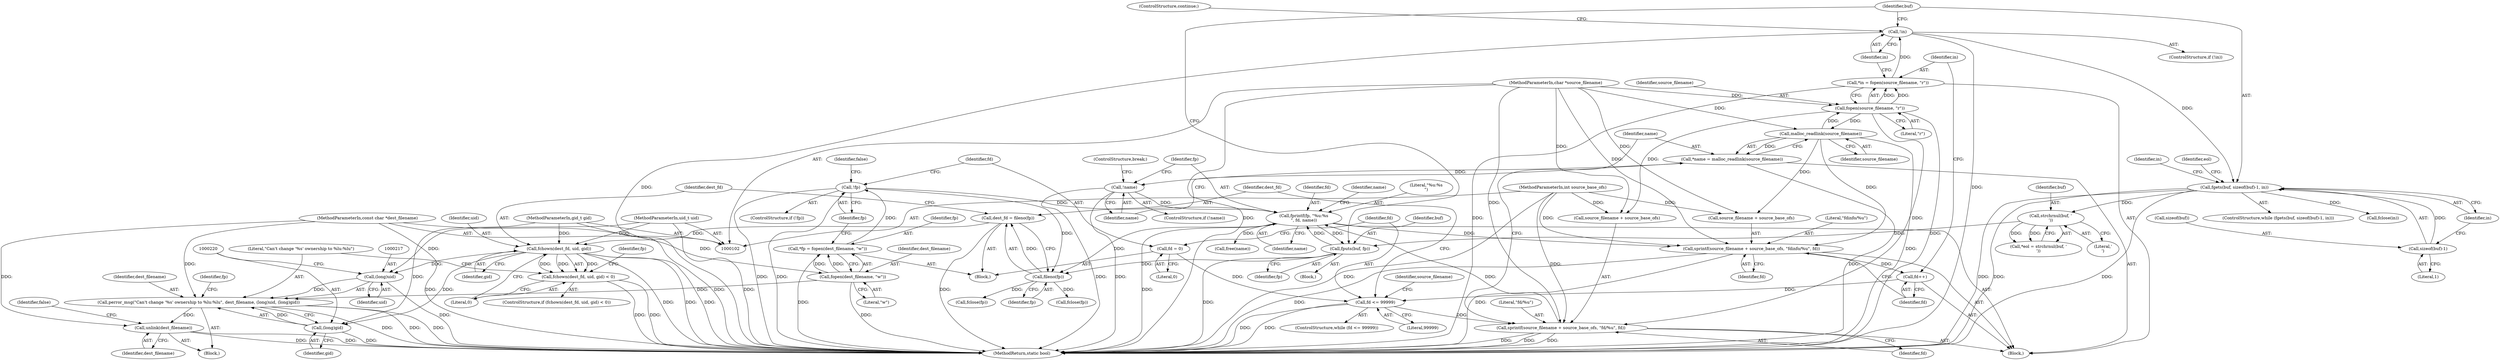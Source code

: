digraph "0_abrt_d6e2f6f128cef4c21cb80941ae674c9842681aa7@API" {
"1000207" [label="(Call,fchown(dest_fd, uid, gid))"];
"1000201" [label="(Call,dest_fd = fileno(fp))"];
"1000203" [label="(Call,fileno(fp))"];
"1000116" [label="(Call,!fp)"];
"1000110" [label="(Call,*fp = fopen(dest_filename, \"w\"))"];
"1000112" [label="(Call,fopen(dest_filename, \"w\"))"];
"1000103" [label="(MethodParameterIn,const char *dest_filename)"];
"1000195" [label="(Call,fputs(buf, fp))"];
"1000182" [label="(Call,strchrnul(buf, '\n'))"];
"1000171" [label="(Call,fgets(buf, sizeof(buf)-1, in))"];
"1000173" [label="(Call,sizeof(buf)-1)"];
"1000166" [label="(Call,!in)"];
"1000160" [label="(Call,*in = fopen(source_filename, \"r\"))"];
"1000162" [label="(Call,fopen(source_filename, \"r\"))"];
"1000104" [label="(MethodParameterIn,char *source_filename)"];
"1000138" [label="(Call,malloc_readlink(source_filename))"];
"1000144" [label="(Call,fprintf(fp, \"%u:%s\n\", fd, name))"];
"1000129" [label="(Call,sprintf(source_filename + source_base_ofs, \"fd/%u\", fd))"];
"1000105" [label="(MethodParameterIn,int source_base_ofs)"];
"1000125" [label="(Call,fd <= 99999)"];
"1000157" [label="(Call,fd++)"];
"1000151" [label="(Call,sprintf(source_filename + source_base_ofs, \"fdinfo/%u\", fd))"];
"1000121" [label="(Call,fd = 0)"];
"1000141" [label="(Call,!name)"];
"1000136" [label="(Call,*name = malloc_readlink(source_filename))"];
"1000106" [label="(MethodParameterIn,uid_t uid)"];
"1000107" [label="(MethodParameterIn,gid_t gid)"];
"1000206" [label="(Call,fchown(dest_fd, uid, gid) < 0)"];
"1000216" [label="(Call,(long)uid)"];
"1000213" [label="(Call,perror_msg(\"Can't change '%s' ownership to %lu:%lu\", dest_filename, (long)uid, (long)gid))"];
"1000224" [label="(Call,unlink(dest_filename))"];
"1000219" [label="(Call,(long)gid)"];
"1000202" [label="(Identifier,dest_fd)"];
"1000208" [label="(Identifier,dest_fd)"];
"1000182" [label="(Call,strchrnul(buf, '\n'))"];
"1000113" [label="(Identifier,dest_filename)"];
"1000212" [label="(Block,)"];
"1000112" [label="(Call,fopen(dest_filename, \"w\"))"];
"1000210" [label="(Identifier,gid)"];
"1000197" [label="(Identifier,fp)"];
"1000216" [label="(Call,(long)uid)"];
"1000164" [label="(Literal,\"r\")"];
"1000222" [label="(Call,fclose(fp))"];
"1000127" [label="(Literal,99999)"];
"1000161" [label="(Identifier,in)"];
"1000111" [label="(Identifier,fp)"];
"1000152" [label="(Call,source_filename + source_base_ofs)"];
"1000211" [label="(Literal,0)"];
"1000165" [label="(ControlStructure,if (!in))"];
"1000105" [label="(MethodParameterIn,int source_base_ofs)"];
"1000117" [label="(Identifier,fp)"];
"1000143" [label="(ControlStructure,break;)"];
"1000114" [label="(Literal,\"w\")"];
"1000108" [label="(Block,)"];
"1000167" [label="(Identifier,in)"];
"1000195" [label="(Call,fputs(buf, fp))"];
"1000173" [label="(Call,sizeof(buf)-1)"];
"1000171" [label="(Call,fgets(buf, sizeof(buf)-1, in))"];
"1000199" [label="(Identifier,in)"];
"1000137" [label="(Identifier,name)"];
"1000170" [label="(ControlStructure,while (fgets(buf, sizeof(buf)-1, in)))"];
"1000177" [label="(Identifier,in)"];
"1000166" [label="(Call,!in)"];
"1000158" [label="(Identifier,fd)"];
"1000174" [label="(Call,sizeof(buf))"];
"1000232" [label="(MethodReturn,static bool)"];
"1000107" [label="(MethodParameterIn,gid_t gid)"];
"1000151" [label="(Call,sprintf(source_filename + source_base_ofs, \"fdinfo/%u\", fd))"];
"1000106" [label="(MethodParameterIn,uid_t uid)"];
"1000119" [label="(Identifier,false)"];
"1000184" [label="(Literal,'\n')"];
"1000214" [label="(Literal,\"Can't change '%s' ownership to %lu:%lu\")"];
"1000172" [label="(Identifier,buf)"];
"1000131" [label="(Identifier,source_filename)"];
"1000123" [label="(Literal,0)"];
"1000160" [label="(Call,*in = fopen(source_filename, \"r\"))"];
"1000196" [label="(Identifier,buf)"];
"1000155" [label="(Literal,\"fdinfo/%u\")"];
"1000140" [label="(ControlStructure,if (!name))"];
"1000149" [label="(Call,free(name))"];
"1000156" [label="(Identifier,fd)"];
"1000134" [label="(Identifier,fd)"];
"1000221" [label="(Identifier,gid)"];
"1000121" [label="(Call,fd = 0)"];
"1000144" [label="(Call,fprintf(fp, \"%u:%s\n\", fd, name))"];
"1000201" [label="(Call,dest_fd = fileno(fp))"];
"1000150" [label="(Identifier,name)"];
"1000205" [label="(ControlStructure,if (fchown(dest_fd, uid, gid) < 0))"];
"1000146" [label="(Literal,\"%u:%s\n\")"];
"1000125" [label="(Call,fd <= 99999)"];
"1000138" [label="(Call,malloc_readlink(source_filename))"];
"1000128" [label="(Block,)"];
"1000162" [label="(Call,fopen(source_filename, \"r\"))"];
"1000142" [label="(Identifier,name)"];
"1000223" [label="(Identifier,fp)"];
"1000207" [label="(Call,fchown(dest_fd, uid, gid))"];
"1000147" [label="(Identifier,fd)"];
"1000116" [label="(Call,!fp)"];
"1000130" [label="(Call,source_filename + source_base_ofs)"];
"1000124" [label="(ControlStructure,while (fd <= 99999))"];
"1000225" [label="(Identifier,dest_filename)"];
"1000122" [label="(Identifier,fd)"];
"1000215" [label="(Identifier,dest_filename)"];
"1000133" [label="(Literal,\"fd/%u\")"];
"1000126" [label="(Identifier,fd)"];
"1000219" [label="(Call,(long)gid)"];
"1000203" [label="(Call,fileno(fp))"];
"1000115" [label="(ControlStructure,if (!fp))"];
"1000157" [label="(Call,fd++)"];
"1000139" [label="(Identifier,source_filename)"];
"1000183" [label="(Identifier,buf)"];
"1000129" [label="(Call,sprintf(source_filename + source_base_ofs, \"fd/%u\", fd))"];
"1000104" [label="(MethodParameterIn,char *source_filename)"];
"1000206" [label="(Call,fchown(dest_fd, uid, gid) < 0)"];
"1000148" [label="(Identifier,name)"];
"1000209" [label="(Identifier,uid)"];
"1000110" [label="(Call,*fp = fopen(dest_filename, \"w\"))"];
"1000227" [label="(Identifier,false)"];
"1000178" [label="(Block,)"];
"1000163" [label="(Identifier,source_filename)"];
"1000224" [label="(Call,unlink(dest_filename))"];
"1000213" [label="(Call,perror_msg(\"Can't change '%s' ownership to %lu:%lu\", dest_filename, (long)uid, (long)gid))"];
"1000228" [label="(Call,fclose(fp))"];
"1000218" [label="(Identifier,uid)"];
"1000141" [label="(Call,!name)"];
"1000176" [label="(Literal,1)"];
"1000204" [label="(Identifier,fp)"];
"1000145" [label="(Identifier,fp)"];
"1000136" [label="(Call,*name = malloc_readlink(source_filename))"];
"1000103" [label="(MethodParameterIn,const char *dest_filename)"];
"1000180" [label="(Call,*eol = strchrnul(buf, '\n'))"];
"1000229" [label="(Identifier,fp)"];
"1000168" [label="(ControlStructure,continue;)"];
"1000181" [label="(Identifier,eol)"];
"1000198" [label="(Call,fclose(in))"];
"1000207" -> "1000206"  [label="AST: "];
"1000207" -> "1000210"  [label="CFG: "];
"1000208" -> "1000207"  [label="AST: "];
"1000209" -> "1000207"  [label="AST: "];
"1000210" -> "1000207"  [label="AST: "];
"1000211" -> "1000207"  [label="CFG: "];
"1000207" -> "1000232"  [label="DDG: "];
"1000207" -> "1000232"  [label="DDG: "];
"1000207" -> "1000232"  [label="DDG: "];
"1000207" -> "1000206"  [label="DDG: "];
"1000207" -> "1000206"  [label="DDG: "];
"1000207" -> "1000206"  [label="DDG: "];
"1000201" -> "1000207"  [label="DDG: "];
"1000106" -> "1000207"  [label="DDG: "];
"1000107" -> "1000207"  [label="DDG: "];
"1000207" -> "1000216"  [label="DDG: "];
"1000207" -> "1000219"  [label="DDG: "];
"1000201" -> "1000108"  [label="AST: "];
"1000201" -> "1000203"  [label="CFG: "];
"1000202" -> "1000201"  [label="AST: "];
"1000203" -> "1000201"  [label="AST: "];
"1000208" -> "1000201"  [label="CFG: "];
"1000201" -> "1000232"  [label="DDG: "];
"1000203" -> "1000201"  [label="DDG: "];
"1000203" -> "1000204"  [label="CFG: "];
"1000204" -> "1000203"  [label="AST: "];
"1000116" -> "1000203"  [label="DDG: "];
"1000195" -> "1000203"  [label="DDG: "];
"1000144" -> "1000203"  [label="DDG: "];
"1000203" -> "1000222"  [label="DDG: "];
"1000203" -> "1000228"  [label="DDG: "];
"1000116" -> "1000115"  [label="AST: "];
"1000116" -> "1000117"  [label="CFG: "];
"1000117" -> "1000116"  [label="AST: "];
"1000119" -> "1000116"  [label="CFG: "];
"1000122" -> "1000116"  [label="CFG: "];
"1000116" -> "1000232"  [label="DDG: "];
"1000116" -> "1000232"  [label="DDG: "];
"1000110" -> "1000116"  [label="DDG: "];
"1000116" -> "1000144"  [label="DDG: "];
"1000110" -> "1000108"  [label="AST: "];
"1000110" -> "1000112"  [label="CFG: "];
"1000111" -> "1000110"  [label="AST: "];
"1000112" -> "1000110"  [label="AST: "];
"1000117" -> "1000110"  [label="CFG: "];
"1000110" -> "1000232"  [label="DDG: "];
"1000112" -> "1000110"  [label="DDG: "];
"1000112" -> "1000110"  [label="DDG: "];
"1000112" -> "1000114"  [label="CFG: "];
"1000113" -> "1000112"  [label="AST: "];
"1000114" -> "1000112"  [label="AST: "];
"1000112" -> "1000232"  [label="DDG: "];
"1000103" -> "1000112"  [label="DDG: "];
"1000112" -> "1000213"  [label="DDG: "];
"1000103" -> "1000102"  [label="AST: "];
"1000103" -> "1000232"  [label="DDG: "];
"1000103" -> "1000213"  [label="DDG: "];
"1000103" -> "1000224"  [label="DDG: "];
"1000195" -> "1000178"  [label="AST: "];
"1000195" -> "1000197"  [label="CFG: "];
"1000196" -> "1000195"  [label="AST: "];
"1000197" -> "1000195"  [label="AST: "];
"1000172" -> "1000195"  [label="CFG: "];
"1000195" -> "1000232"  [label="DDG: "];
"1000195" -> "1000144"  [label="DDG: "];
"1000182" -> "1000195"  [label="DDG: "];
"1000144" -> "1000195"  [label="DDG: "];
"1000182" -> "1000180"  [label="AST: "];
"1000182" -> "1000184"  [label="CFG: "];
"1000183" -> "1000182"  [label="AST: "];
"1000184" -> "1000182"  [label="AST: "];
"1000180" -> "1000182"  [label="CFG: "];
"1000182" -> "1000180"  [label="DDG: "];
"1000182" -> "1000180"  [label="DDG: "];
"1000171" -> "1000182"  [label="DDG: "];
"1000171" -> "1000170"  [label="AST: "];
"1000171" -> "1000177"  [label="CFG: "];
"1000172" -> "1000171"  [label="AST: "];
"1000173" -> "1000171"  [label="AST: "];
"1000177" -> "1000171"  [label="AST: "];
"1000181" -> "1000171"  [label="CFG: "];
"1000199" -> "1000171"  [label="CFG: "];
"1000171" -> "1000232"  [label="DDG: "];
"1000171" -> "1000232"  [label="DDG: "];
"1000171" -> "1000232"  [label="DDG: "];
"1000173" -> "1000171"  [label="DDG: "];
"1000166" -> "1000171"  [label="DDG: "];
"1000171" -> "1000198"  [label="DDG: "];
"1000173" -> "1000176"  [label="CFG: "];
"1000174" -> "1000173"  [label="AST: "];
"1000176" -> "1000173"  [label="AST: "];
"1000177" -> "1000173"  [label="CFG: "];
"1000166" -> "1000165"  [label="AST: "];
"1000166" -> "1000167"  [label="CFG: "];
"1000167" -> "1000166"  [label="AST: "];
"1000168" -> "1000166"  [label="CFG: "];
"1000172" -> "1000166"  [label="CFG: "];
"1000166" -> "1000232"  [label="DDG: "];
"1000166" -> "1000232"  [label="DDG: "];
"1000160" -> "1000166"  [label="DDG: "];
"1000160" -> "1000128"  [label="AST: "];
"1000160" -> "1000162"  [label="CFG: "];
"1000161" -> "1000160"  [label="AST: "];
"1000162" -> "1000160"  [label="AST: "];
"1000167" -> "1000160"  [label="CFG: "];
"1000160" -> "1000232"  [label="DDG: "];
"1000162" -> "1000160"  [label="DDG: "];
"1000162" -> "1000160"  [label="DDG: "];
"1000162" -> "1000164"  [label="CFG: "];
"1000163" -> "1000162"  [label="AST: "];
"1000164" -> "1000162"  [label="AST: "];
"1000162" -> "1000232"  [label="DDG: "];
"1000162" -> "1000129"  [label="DDG: "];
"1000162" -> "1000130"  [label="DDG: "];
"1000162" -> "1000138"  [label="DDG: "];
"1000104" -> "1000162"  [label="DDG: "];
"1000138" -> "1000162"  [label="DDG: "];
"1000104" -> "1000102"  [label="AST: "];
"1000104" -> "1000232"  [label="DDG: "];
"1000104" -> "1000129"  [label="DDG: "];
"1000104" -> "1000130"  [label="DDG: "];
"1000104" -> "1000138"  [label="DDG: "];
"1000104" -> "1000151"  [label="DDG: "];
"1000104" -> "1000152"  [label="DDG: "];
"1000138" -> "1000136"  [label="AST: "];
"1000138" -> "1000139"  [label="CFG: "];
"1000139" -> "1000138"  [label="AST: "];
"1000136" -> "1000138"  [label="CFG: "];
"1000138" -> "1000232"  [label="DDG: "];
"1000138" -> "1000136"  [label="DDG: "];
"1000138" -> "1000151"  [label="DDG: "];
"1000138" -> "1000152"  [label="DDG: "];
"1000144" -> "1000128"  [label="AST: "];
"1000144" -> "1000148"  [label="CFG: "];
"1000145" -> "1000144"  [label="AST: "];
"1000146" -> "1000144"  [label="AST: "];
"1000147" -> "1000144"  [label="AST: "];
"1000148" -> "1000144"  [label="AST: "];
"1000150" -> "1000144"  [label="CFG: "];
"1000144" -> "1000232"  [label="DDG: "];
"1000129" -> "1000144"  [label="DDG: "];
"1000141" -> "1000144"  [label="DDG: "];
"1000144" -> "1000149"  [label="DDG: "];
"1000144" -> "1000151"  [label="DDG: "];
"1000129" -> "1000128"  [label="AST: "];
"1000129" -> "1000134"  [label="CFG: "];
"1000130" -> "1000129"  [label="AST: "];
"1000133" -> "1000129"  [label="AST: "];
"1000134" -> "1000129"  [label="AST: "];
"1000137" -> "1000129"  [label="CFG: "];
"1000129" -> "1000232"  [label="DDG: "];
"1000129" -> "1000232"  [label="DDG: "];
"1000129" -> "1000232"  [label="DDG: "];
"1000105" -> "1000129"  [label="DDG: "];
"1000125" -> "1000129"  [label="DDG: "];
"1000105" -> "1000102"  [label="AST: "];
"1000105" -> "1000232"  [label="DDG: "];
"1000105" -> "1000130"  [label="DDG: "];
"1000105" -> "1000151"  [label="DDG: "];
"1000105" -> "1000152"  [label="DDG: "];
"1000125" -> "1000124"  [label="AST: "];
"1000125" -> "1000127"  [label="CFG: "];
"1000126" -> "1000125"  [label="AST: "];
"1000127" -> "1000125"  [label="AST: "];
"1000131" -> "1000125"  [label="CFG: "];
"1000202" -> "1000125"  [label="CFG: "];
"1000125" -> "1000232"  [label="DDG: "];
"1000125" -> "1000232"  [label="DDG: "];
"1000157" -> "1000125"  [label="DDG: "];
"1000121" -> "1000125"  [label="DDG: "];
"1000157" -> "1000128"  [label="AST: "];
"1000157" -> "1000158"  [label="CFG: "];
"1000158" -> "1000157"  [label="AST: "];
"1000161" -> "1000157"  [label="CFG: "];
"1000151" -> "1000157"  [label="DDG: "];
"1000151" -> "1000128"  [label="AST: "];
"1000151" -> "1000156"  [label="CFG: "];
"1000152" -> "1000151"  [label="AST: "];
"1000155" -> "1000151"  [label="AST: "];
"1000156" -> "1000151"  [label="AST: "];
"1000158" -> "1000151"  [label="CFG: "];
"1000151" -> "1000232"  [label="DDG: "];
"1000151" -> "1000232"  [label="DDG: "];
"1000121" -> "1000108"  [label="AST: "];
"1000121" -> "1000123"  [label="CFG: "];
"1000122" -> "1000121"  [label="AST: "];
"1000123" -> "1000121"  [label="AST: "];
"1000126" -> "1000121"  [label="CFG: "];
"1000141" -> "1000140"  [label="AST: "];
"1000141" -> "1000142"  [label="CFG: "];
"1000142" -> "1000141"  [label="AST: "];
"1000143" -> "1000141"  [label="CFG: "];
"1000145" -> "1000141"  [label="CFG: "];
"1000141" -> "1000232"  [label="DDG: "];
"1000141" -> "1000232"  [label="DDG: "];
"1000136" -> "1000141"  [label="DDG: "];
"1000136" -> "1000128"  [label="AST: "];
"1000137" -> "1000136"  [label="AST: "];
"1000142" -> "1000136"  [label="CFG: "];
"1000136" -> "1000232"  [label="DDG: "];
"1000106" -> "1000102"  [label="AST: "];
"1000106" -> "1000232"  [label="DDG: "];
"1000106" -> "1000216"  [label="DDG: "];
"1000107" -> "1000102"  [label="AST: "];
"1000107" -> "1000232"  [label="DDG: "];
"1000107" -> "1000219"  [label="DDG: "];
"1000206" -> "1000205"  [label="AST: "];
"1000206" -> "1000211"  [label="CFG: "];
"1000211" -> "1000206"  [label="AST: "];
"1000214" -> "1000206"  [label="CFG: "];
"1000229" -> "1000206"  [label="CFG: "];
"1000206" -> "1000232"  [label="DDG: "];
"1000206" -> "1000232"  [label="DDG: "];
"1000216" -> "1000213"  [label="AST: "];
"1000216" -> "1000218"  [label="CFG: "];
"1000217" -> "1000216"  [label="AST: "];
"1000218" -> "1000216"  [label="AST: "];
"1000220" -> "1000216"  [label="CFG: "];
"1000216" -> "1000232"  [label="DDG: "];
"1000216" -> "1000213"  [label="DDG: "];
"1000213" -> "1000212"  [label="AST: "];
"1000213" -> "1000219"  [label="CFG: "];
"1000214" -> "1000213"  [label="AST: "];
"1000215" -> "1000213"  [label="AST: "];
"1000219" -> "1000213"  [label="AST: "];
"1000223" -> "1000213"  [label="CFG: "];
"1000213" -> "1000232"  [label="DDG: "];
"1000213" -> "1000232"  [label="DDG: "];
"1000213" -> "1000232"  [label="DDG: "];
"1000219" -> "1000213"  [label="DDG: "];
"1000213" -> "1000224"  [label="DDG: "];
"1000224" -> "1000212"  [label="AST: "];
"1000224" -> "1000225"  [label="CFG: "];
"1000225" -> "1000224"  [label="AST: "];
"1000227" -> "1000224"  [label="CFG: "];
"1000224" -> "1000232"  [label="DDG: "];
"1000224" -> "1000232"  [label="DDG: "];
"1000219" -> "1000221"  [label="CFG: "];
"1000220" -> "1000219"  [label="AST: "];
"1000221" -> "1000219"  [label="AST: "];
"1000219" -> "1000232"  [label="DDG: "];
}
